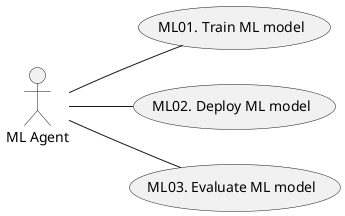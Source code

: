 @startuml
skinparam shadowing false
left to right direction
skinparam backgroundcolor transparent

' ML Manager -> ML
(ML01. Train ML model) as ML01
(ML02. Deploy ML model) as ML02
(ML03. Evaluate ML model) as ML03

:ML Agent: as MA

MA -- ML01
MA -- ML02
MA -- ML03

@enduml
